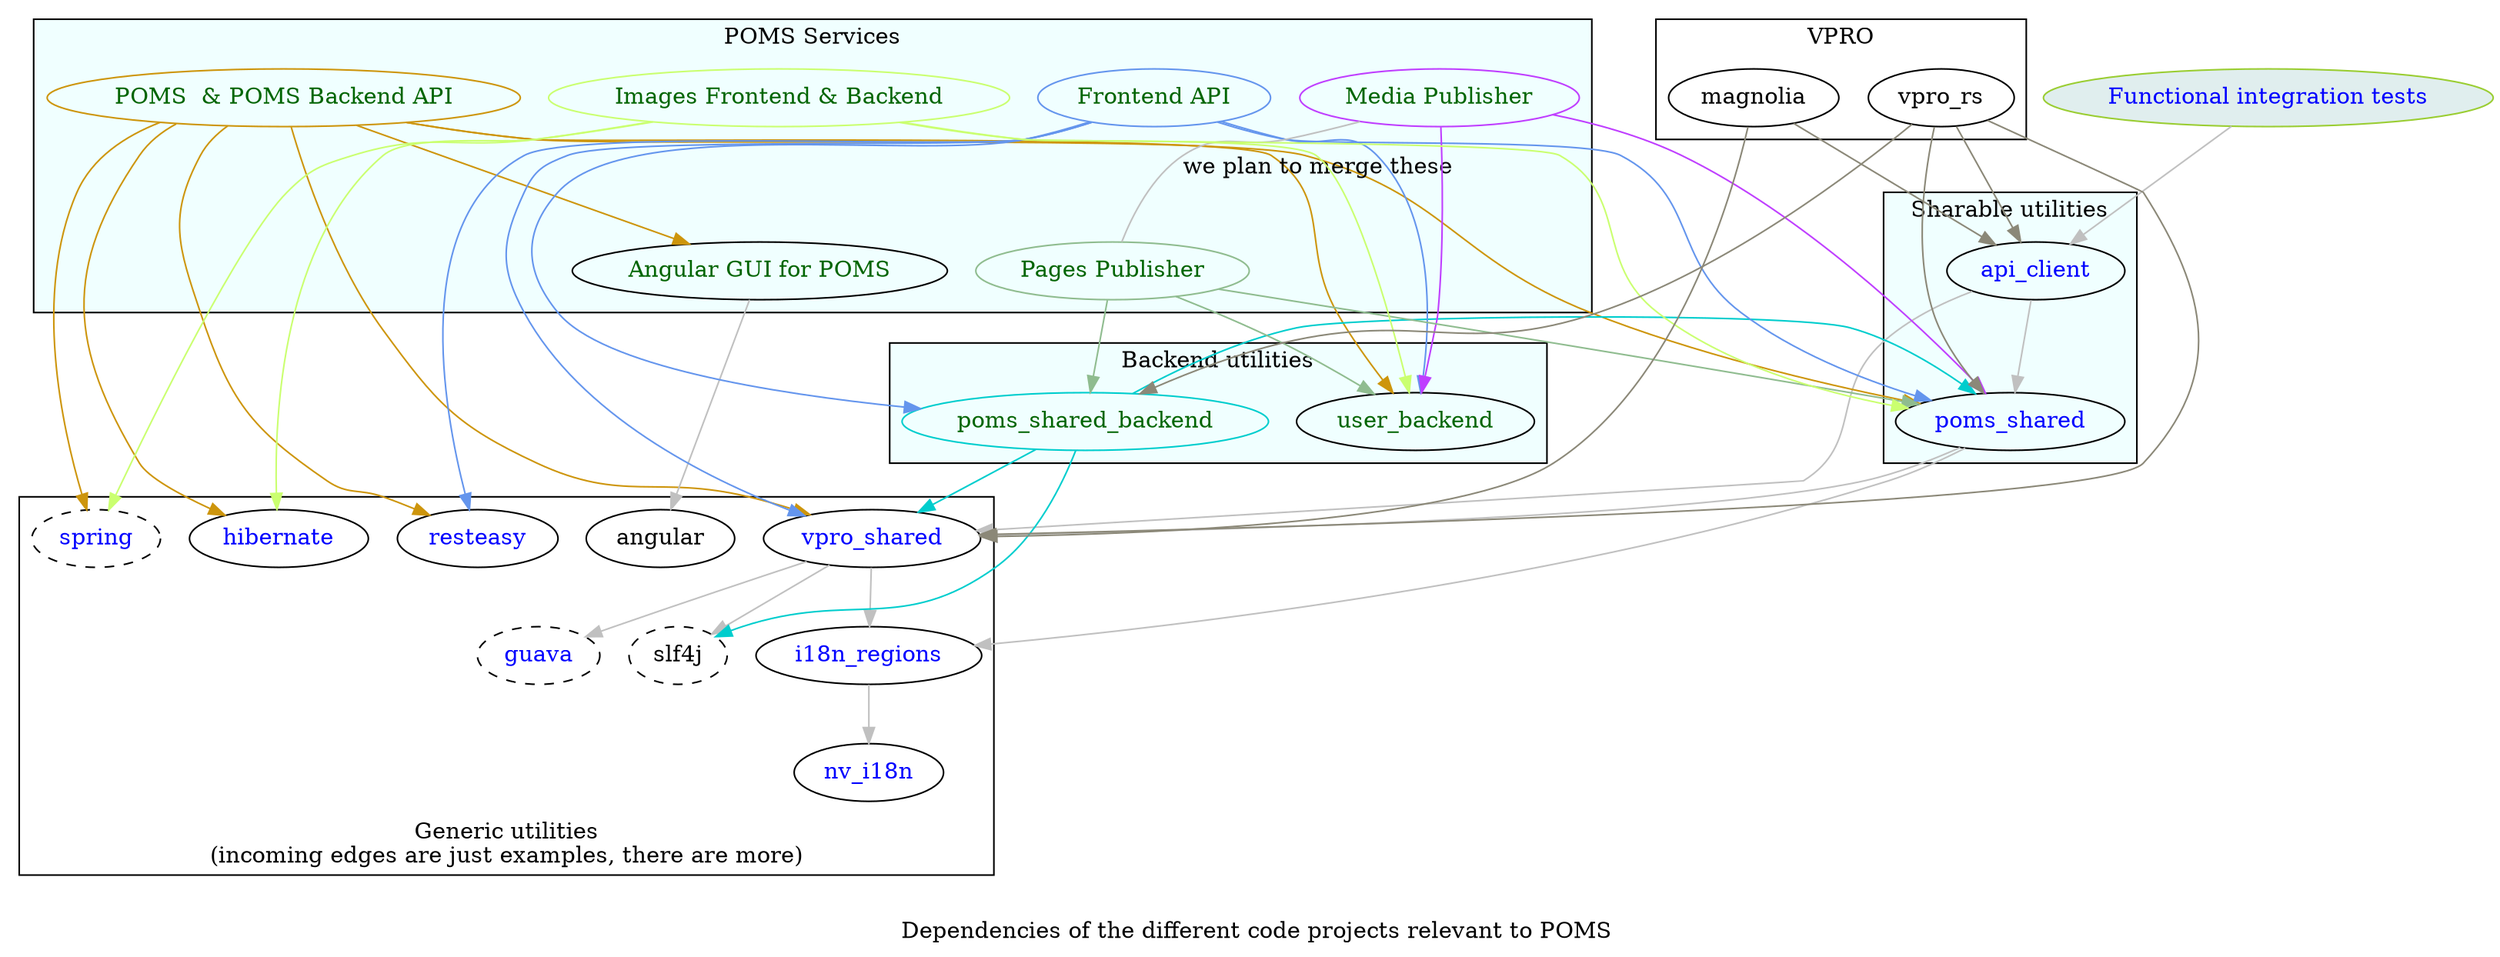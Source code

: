 
strict digraph {
  vpro_shared  [
                href="https://github.com/vpro/vpro-shared"
                fontcolor=blue
                ]
  poms_shared  [
                href="https://github.com/npo-poms/poms-shared"
                fontcolor=blue
  ]
   i18n_regions  [
                href="https://github.com/mihxil/i18n-regions"
                fontcolor=blue
   ]
   nv_i18n  [
      href="https://github.com/TakahikoKawasaki/nv-i18n"
     fontcolor=blue

   ]
   resteasy [
      href="https://github.com/resteasy/Resteasy"
     fontcolor=blue

   ]
   spring[
     style=dashed
     href="https://github.com/spring-projects/spring-framework"
     fontcolor=blue
  ]
   guava [
     href="https://github.com/google/guava"
     fontcolor=blue
     style=dashed
  ]
   hibernate [
     href="https://github.com/hibernate/"
     fontcolor=blue
  ]
  api_client [
    href="https://github.com/npo-poms/api-clients"
    fontcolor=blue
  ]
  poms_backend [
    label="POMS  & POMS Backend API"
    href="https://subversion.vpro.nl/viewvc/nl/vpro/media"
    fontcolor=darkgreen
    color=darkgoldenrod3
  ]
  poms_gui [
    label="Angular GUI for POMS"
    href="https://subversion.vpro.nl/viewvc/nl/vpro/media-gui"
    fontcolor=darkgreen
  ]
  poms_shared_backend [
    href="https://subversion.vpro.nl/viewvc/nl/publiekeomroep/poms-shared-backend/"
   fontcolor=darkgreen
   color=cyan3
  ]
  api [
     label="Frontend API"
     href="https://subversion.vpro.nl/viewvc/nl/vpro/api/"
     fontcolor=darkgreen
     color=cornflowerblue
  ]
  media_publish [
    label="Media Publisher"
    href="https://subversion.vpro.nl/viewvc/nl/publiekeomroep/npo-publish/"
    fontcolor=darkgreen
    color=darkorchid1
  ]
  pages_publish [
    label="Pages Publisher"
    href="https://subversion.vpro.nl/viewvc/nl/vpro/pages-publish/"
    fontcolor=darkgreen
    color=darkseagreen
  ]
  user_backend [
    href="https://subversion.vpro.nl/repo/nl/vpro/user"
    fontcolor=darkgreen
  ]
  images [
    label="Images Frontend & Backend"
    href="https://subversion.vpro.nl/viewvc/nl/vpro/images/"
    fontcolor=darkgreen
    color=darkolivegreen1
  ]
  functional_tests [
    label="Functional integration tests"
    href="https://github.com/npo-poms/functional-tests"
    fontcolor=blue
    color=yellowgreen
    fillcolor=azure2
    style=filled
  ]


  label="
  Dependencies of the different code projects relevant to POMS";

  graph [
         splines=yes
         ]
  edge [
        color=gray
        ]


  subgraph cluster_0  {
    label="Generic utilities\n(incoming edges are just examples, there are more)"
    //label="Utilities which we don't maintain. These are only some example. Also, not every edge is included";
    labelloc=b
    vpro_shared
    i18n_regions
    nv_i18n
    slf4j[style=dashed]
    guava
    spring
    resteasy
    hibernate
    angular
  }

  subgraph cluster_1  {
    label="VPRO"
    magnolia
    vpro_rs
  }
  subgraph cluster_2  {
    label="POMS Services"
    description="These are actually deployed"
    bgcolor=azure
    poms_gui
    poms_backend
    pages_publish
    media_publish
    api
    images
  }

  subgraph cluster_3 {
    label="Backend utilities"
    bgcolor=azure
    user_backend
    poms_shared_backend
  }

  subgraph cluster_4  {
    label="Sharable utilities"
    bgcolor=azure
    api_client
    poms_shared
  }

  vpro_shared -> {
    slf4j
    guava
    i18n_regions
  }
  poms_shared -> {
     vpro_shared
     i18n_regions
  }
  poms_shared_backend -> {
    vpro_shared
    poms_shared
    slf4j
  }[color=cyan3]
  i18n_regions -> nv_i18n

  api -> {
    poms_shared
    poms_shared_backend
    vpro_shared
    user_backend
    resteasy
  }[color=cornflowerblue]


  pages_publish -> {
    poms_shared_backend
    poms_shared
    user_backend
  }[color=darkseagreen]

  media_publish -> {
    poms_shared
    user_backend
    user_backend
    #poms_shared_backend
    }[color=darkorchid1]

    media_publish -> pages_publish[label="we plan to merge these" dir=none]



  api_client -> {
    poms_shared
    vpro_shared
  }


  images -> {
    poms_shared
    user_backend
    spring
    hibernate
  }[color=darkolivegreen1]

  magnolia -> {
    api_client
    vpro_shared
  }[color=cornsilk4]


  vpro_rs -> {
    api_client
    vpro_shared
    poms_shared
    poms_shared_backend
  }[color=cornsilk4]

  poms_backend -> {
    poms_shared
    poms_gui
    resteasy
    spring
    hibernate
    vpro_shared
    user_backend
  }[color=darkgoldenrod3]
  poms_gui -> {
    angular
   }

  functional_tests -> api_client


}
